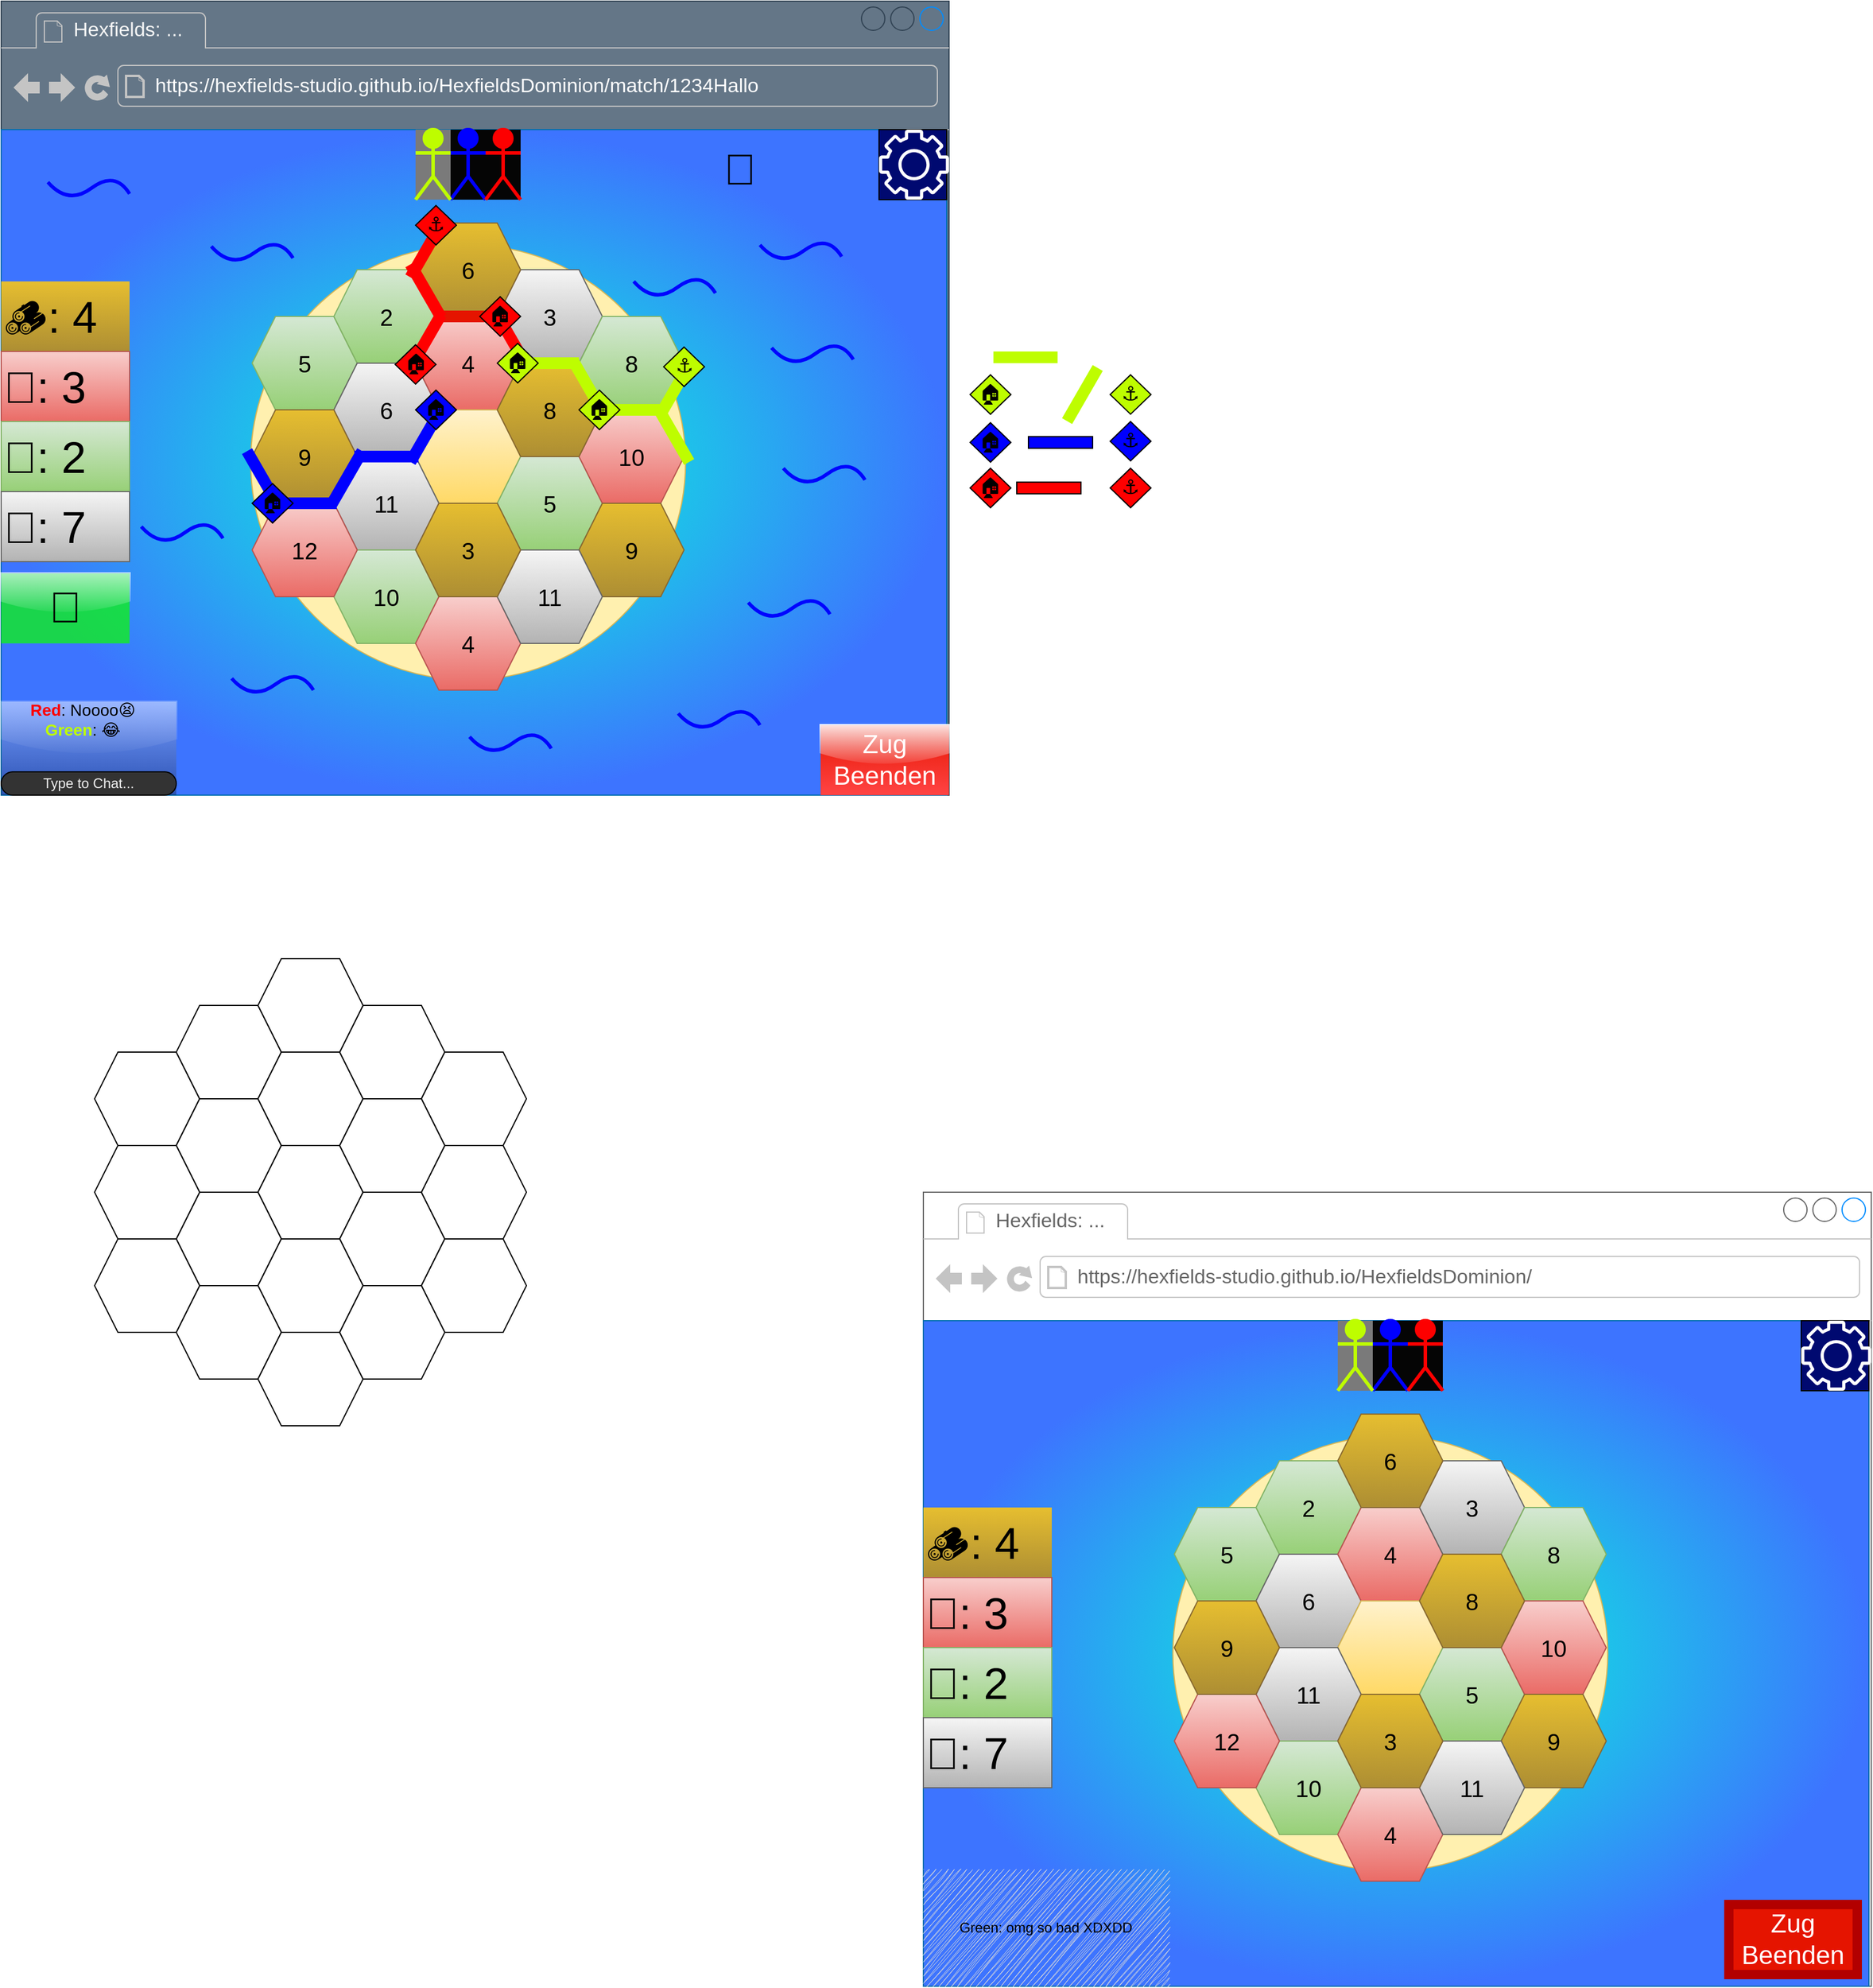 <mxfile version="28.2.7">
  <diagram name="Page-1" id="2cc2dc42-3aac-f2a9-1cec-7a8b7cbee084">
    <mxGraphModel dx="789" dy="445" grid="1" gridSize="10" guides="1" tooltips="1" connect="1" arrows="1" fold="1" page="1" pageScale="1" pageWidth="1100" pageHeight="850" background="none" math="0" shadow="0">
      <root>
        <mxCell id="0" />
        <mxCell id="1" parent="0" />
        <mxCell id="7026571954dc6520-1" value="" style="strokeWidth=1;shadow=0;dashed=0;align=center;html=1;shape=mxgraph.mockup.containers.browserWindow;rSize=0;strokeColor=#314354;mainText=,;recursiveResize=0;rounded=0;labelBackgroundColor=none;fontFamily=Verdana;fontSize=12;strokeColor2=none;fillColor=#647687;gradientDirection=east;fontColor=#ffffff;" parent="1" vertex="1">
          <mxGeometry x="50" y="30" width="812" height="680" as="geometry" />
        </mxCell>
        <mxCell id="c4qaGD6QcBIjzQkvTdub-43" value="" style="rounded=0;whiteSpace=wrap;html=1;fillColor=#05FFD9;fontColor=#ffffff;strokeColor=#006EAF;gradientColor=#3D74FF;gradientDirection=radial;" vertex="1" parent="7026571954dc6520-1">
          <mxGeometry y="110" width="810" height="570" as="geometry" />
        </mxCell>
        <mxCell id="c4qaGD6QcBIjzQkvTdub-48" value="" style="ellipse;whiteSpace=wrap;html=1;aspect=fixed;fillColor=#FFF0AF;gradientColor=none;strokeColor=#d6b656;gradientDirection=radial;" vertex="1" parent="7026571954dc6520-1">
          <mxGeometry x="213.75" y="208.75" width="372.5" height="372.5" as="geometry" />
        </mxCell>
        <mxCell id="7026571954dc6520-2" value="&lt;span style=&quot;color: rgb(245, 245, 245);&quot;&gt;Hexfields: ...&lt;/span&gt;" style="strokeWidth=1;shadow=0;dashed=0;align=center;html=1;shape=mxgraph.mockup.containers.anchor;fontSize=17;fontColor=#666666;align=left;fillColor=#FFFFFF;" parent="7026571954dc6520-1" vertex="1">
          <mxGeometry x="60" y="12" width="110" height="26" as="geometry" />
        </mxCell>
        <mxCell id="7026571954dc6520-3" value="&lt;span style=&quot;color: rgb(255, 255, 255);&quot;&gt;https://hexfields-studio.github.io/HexfieldsDominion/match/1234Hallo&lt;/span&gt;" style="strokeWidth=1;shadow=0;dashed=0;align=center;html=1;shape=mxgraph.mockup.containers.anchor;rSize=0;fontSize=17;fontColor=#666666;align=left;" parent="7026571954dc6520-1" vertex="1">
          <mxGeometry x="130" y="60" width="250" height="26" as="geometry" />
        </mxCell>
        <mxCell id="c4qaGD6QcBIjzQkvTdub-22" value="5" style="shape=hexagon;perimeter=hexagonPerimeter2;whiteSpace=wrap;html=1;fixedSize=1;size=20;fillColor=#d5e8d4;gradientColor=#97d077;strokeColor=#82b366;fontSize=20;" vertex="1" parent="7026571954dc6520-1">
          <mxGeometry x="215" y="270" width="90" height="80" as="geometry" />
        </mxCell>
        <mxCell id="c4qaGD6QcBIjzQkvTdub-23" value="2" style="shape=hexagon;perimeter=hexagonPerimeter2;whiteSpace=wrap;html=1;fixedSize=1;size=20;fillColor=#d5e8d4;strokeColor=#82b366;fontSize=20;gradientColor=#97d077;" vertex="1" parent="7026571954dc6520-1">
          <mxGeometry x="285" y="230" width="90" height="80" as="geometry" />
        </mxCell>
        <mxCell id="c4qaGD6QcBIjzQkvTdub-24" value="6" style="shape=hexagon;perimeter=hexagonPerimeter2;whiteSpace=wrap;html=1;fixedSize=1;size=20;fillColor=#f5f5f5;strokeColor=#666666;gradientColor=#b3b3b3;fontSize=20;" vertex="1" parent="7026571954dc6520-1">
          <mxGeometry x="285" y="310" width="90" height="80" as="geometry" />
        </mxCell>
        <mxCell id="c4qaGD6QcBIjzQkvTdub-25" value="4" style="shape=hexagon;perimeter=hexagonPerimeter2;whiteSpace=wrap;html=1;fixedSize=1;size=20;fillColor=#f8cecc;gradientColor=#ea6b66;strokeColor=#b85450;fontSize=20;" vertex="1" parent="7026571954dc6520-1">
          <mxGeometry x="355" y="270" width="90" height="80" as="geometry" />
        </mxCell>
        <mxCell id="c4qaGD6QcBIjzQkvTdub-26" value="" style="shape=hexagon;perimeter=hexagonPerimeter2;whiteSpace=wrap;html=1;fixedSize=1;size=20;fillColor=#fff2cc;strokeColor=#d6b656;gradientColor=#ffd966;fontSize=20;" vertex="1" parent="7026571954dc6520-1">
          <mxGeometry x="355" y="350" width="90" height="80" as="geometry" />
        </mxCell>
        <mxCell id="c4qaGD6QcBIjzQkvTdub-27" value="11" style="shape=hexagon;perimeter=hexagonPerimeter2;whiteSpace=wrap;html=1;fixedSize=1;size=20;fillColor=#f5f5f5;strokeColor=#666666;gradientColor=#b3b3b3;fontSize=20;" vertex="1" parent="7026571954dc6520-1">
          <mxGeometry x="285" y="390" width="90" height="80" as="geometry" />
        </mxCell>
        <mxCell id="c4qaGD6QcBIjzQkvTdub-29" value="3" style="shape=hexagon;perimeter=hexagonPerimeter2;whiteSpace=wrap;html=1;fixedSize=1;size=20;fillColor=#f5f5f5;strokeColor=#666666;gradientColor=#b3b3b3;fontSize=20;" vertex="1" parent="7026571954dc6520-1">
          <mxGeometry x="425" y="230" width="90" height="80" as="geometry" />
        </mxCell>
        <mxCell id="c4qaGD6QcBIjzQkvTdub-31" value="8" style="shape=hexagon;perimeter=hexagonPerimeter2;whiteSpace=wrap;html=1;fixedSize=1;size=20;fillColor=#d5e8d4;gradientColor=#97d077;strokeColor=#82b366;fontSize=20;" vertex="1" parent="7026571954dc6520-1">
          <mxGeometry x="495" y="270" width="90" height="80" as="geometry" />
        </mxCell>
        <mxCell id="c4qaGD6QcBIjzQkvTdub-32" value="5" style="shape=hexagon;perimeter=hexagonPerimeter2;whiteSpace=wrap;html=1;fixedSize=1;size=20;fillColor=#d5e8d4;gradientColor=#97d077;strokeColor=#82b366;fontSize=20;" vertex="1" parent="7026571954dc6520-1">
          <mxGeometry x="425" y="390" width="90" height="80" as="geometry" />
        </mxCell>
        <mxCell id="c4qaGD6QcBIjzQkvTdub-34" value="10" style="shape=hexagon;perimeter=hexagonPerimeter2;whiteSpace=wrap;html=1;fixedSize=1;size=20;fillColor=#f8cecc;gradientColor=#ea6b66;strokeColor=#b85450;fontSize=20;" vertex="1" parent="7026571954dc6520-1">
          <mxGeometry x="495" y="350" width="90" height="80" as="geometry" />
        </mxCell>
        <mxCell id="c4qaGD6QcBIjzQkvTdub-36" value="9" style="shape=hexagon;perimeter=hexagonPerimeter2;whiteSpace=wrap;html=1;fixedSize=1;size=20;fillColor=#E6BE30;strokeColor=#876831;gradientColor=#AD8E33;fontSize=20;" vertex="1" parent="7026571954dc6520-1">
          <mxGeometry x="495" y="430" width="90" height="80" as="geometry" />
        </mxCell>
        <mxCell id="c4qaGD6QcBIjzQkvTdub-37" value="10" style="shape=hexagon;perimeter=hexagonPerimeter2;whiteSpace=wrap;html=1;fixedSize=1;size=20;fillColor=#d5e8d4;gradientColor=#97d077;strokeColor=#82b366;fontSize=20;" vertex="1" parent="7026571954dc6520-1">
          <mxGeometry x="285" y="470" width="90" height="80" as="geometry" />
        </mxCell>
        <mxCell id="c4qaGD6QcBIjzQkvTdub-38" value="12" style="shape=hexagon;perimeter=hexagonPerimeter2;whiteSpace=wrap;html=1;fixedSize=1;size=20;fillColor=#f8cecc;gradientColor=#ea6b66;strokeColor=#b85450;fontSize=20;" vertex="1" parent="7026571954dc6520-1">
          <mxGeometry x="215" y="430" width="90" height="80" as="geometry" />
        </mxCell>
        <mxCell id="c4qaGD6QcBIjzQkvTdub-39" value="4" style="shape=hexagon;perimeter=hexagonPerimeter2;whiteSpace=wrap;html=1;fixedSize=1;size=20;fillColor=#f8cecc;gradientColor=#ea6b66;strokeColor=#b85450;fontSize=20;" vertex="1" parent="7026571954dc6520-1">
          <mxGeometry x="355" y="510" width="90" height="80" as="geometry" />
        </mxCell>
        <mxCell id="c4qaGD6QcBIjzQkvTdub-40" value="11" style="shape=hexagon;perimeter=hexagonPerimeter2;whiteSpace=wrap;html=1;fixedSize=1;size=20;fillColor=#f5f5f5;strokeColor=#666666;gradientColor=#b3b3b3;fontSize=20;" vertex="1" parent="7026571954dc6520-1">
          <mxGeometry x="425" y="470" width="90" height="80" as="geometry" />
        </mxCell>
        <mxCell id="c4qaGD6QcBIjzQkvTdub-44" value="6" style="shape=hexagon;perimeter=hexagonPerimeter2;whiteSpace=wrap;html=1;fixedSize=1;size=20;fillColor=#E6BE30;strokeColor=#876831;gradientColor=#AD8E33;fontSize=20;" vertex="1" parent="7026571954dc6520-1">
          <mxGeometry x="355" y="190" width="90" height="80" as="geometry" />
        </mxCell>
        <mxCell id="c4qaGD6QcBIjzQkvTdub-46" value="8" style="shape=hexagon;perimeter=hexagonPerimeter2;whiteSpace=wrap;html=1;fixedSize=1;size=20;fillColor=#E6BE30;strokeColor=#876831;gradientColor=#AD8E33;fontSize=20;" vertex="1" parent="7026571954dc6520-1">
          <mxGeometry x="425" y="310" width="90" height="80" as="geometry" />
        </mxCell>
        <mxCell id="c4qaGD6QcBIjzQkvTdub-45" value="3" style="shape=hexagon;perimeter=hexagonPerimeter2;whiteSpace=wrap;html=1;fixedSize=1;size=20;fillColor=#E6BE30;strokeColor=#876831;gradientColor=#AD8E33;fontSize=20;" vertex="1" parent="7026571954dc6520-1">
          <mxGeometry x="355" y="430" width="90" height="80" as="geometry" />
        </mxCell>
        <mxCell id="c4qaGD6QcBIjzQkvTdub-47" value="9" style="shape=hexagon;perimeter=hexagonPerimeter2;whiteSpace=wrap;html=1;fixedSize=1;size=20;fillColor=#E6BE30;strokeColor=#876831;gradientColor=#AD8E33;fontSize=20;" vertex="1" parent="7026571954dc6520-1">
          <mxGeometry x="215" y="350" width="90" height="80" as="geometry" />
        </mxCell>
        <mxCell id="c4qaGD6QcBIjzQkvTdub-51" value="" style="rounded=0;whiteSpace=wrap;html=1;fillColor=#000970;" vertex="1" parent="7026571954dc6520-1">
          <mxGeometry x="752" y="110" width="58" height="60" as="geometry" />
        </mxCell>
        <mxCell id="c4qaGD6QcBIjzQkvTdub-49" value="" style="outlineConnect=0;dashed=0;verticalLabelPosition=bottom;verticalAlign=top;align=center;html=1;fontSize=12;fontStyle=0;aspect=fixed;pointerEvents=1;shape=mxgraph.aws4.gear;fillColor=#FFFFFF;gradientColor=none;strokeColor=#666666;shadow=0;" vertex="1" parent="7026571954dc6520-1">
          <mxGeometry x="752" y="110" width="60" height="60" as="geometry" />
        </mxCell>
        <mxCell id="c4qaGD6QcBIjzQkvTdub-55" value="" style="rounded=0;whiteSpace=wrap;html=1;shadow=0;glass=1;opacity=30;strokeColor=none;fillColor=default;gradientColor=default;" vertex="1" parent="7026571954dc6520-1">
          <mxGeometry y="600" width="150" height="80" as="geometry" />
        </mxCell>
        <mxCell id="c4qaGD6QcBIjzQkvTdub-57" value="&lt;div style=&quot;line-height: 100%;&quot;&gt;&lt;div align=&quot;left&quot;&gt;&lt;font style=&quot;line-height: 100%;&quot;&gt;🪵: 4&lt;/font&gt;&lt;/div&gt;&lt;/div&gt;" style="rounded=0;whiteSpace=wrap;html=1;align=left;fillColor=#E6BE30;gradientColor=#AD8E33;strokeColor=none;fontSize=38;" vertex="1" parent="7026571954dc6520-1">
          <mxGeometry y="240" width="110" height="60" as="geometry" />
        </mxCell>
        <mxCell id="c4qaGD6QcBIjzQkvTdub-58" value="&lt;div style=&quot;line-height: 100%;&quot;&gt;&lt;div align=&quot;left&quot;&gt;&lt;font style=&quot;line-height: 100%;&quot;&gt;🧱: 3&lt;/font&gt;&lt;/div&gt;&lt;/div&gt;" style="rounded=0;whiteSpace=wrap;html=1;align=left;fillColor=#f8cecc;gradientColor=#ea6b66;strokeColor=#b85450;fontSize=38;" vertex="1" parent="7026571954dc6520-1">
          <mxGeometry y="300" width="110" height="60" as="geometry" />
        </mxCell>
        <mxCell id="c4qaGD6QcBIjzQkvTdub-59" value="&lt;div style=&quot;line-height: 100%;&quot;&gt;&lt;div align=&quot;left&quot;&gt;&lt;font style=&quot;line-height: 100%;&quot;&gt;🍞: 2&lt;/font&gt;&lt;/div&gt;&lt;/div&gt;" style="rounded=0;whiteSpace=wrap;html=1;align=left;fillColor=#d5e8d4;gradientColor=#97d077;strokeColor=#82b366;fontSize=38;" vertex="1" parent="7026571954dc6520-1">
          <mxGeometry y="360" width="110" height="60" as="geometry" />
        </mxCell>
        <mxCell id="c4qaGD6QcBIjzQkvTdub-90" value="&lt;div style=&quot;line-height: 100%;&quot;&gt;&lt;div align=&quot;left&quot;&gt;&lt;font style=&quot;line-height: 100%;&quot;&gt;🐑: 7&lt;/font&gt;&lt;/div&gt;&lt;/div&gt;" style="rounded=0;whiteSpace=wrap;html=1;align=left;fillColor=#f5f5f5;gradientColor=#b3b3b3;strokeColor=#666666;fontSize=38;" vertex="1" parent="7026571954dc6520-1">
          <mxGeometry y="420" width="110" height="60" as="geometry" />
        </mxCell>
        <mxCell id="c4qaGD6QcBIjzQkvTdub-100" value="" style="rounded=0;whiteSpace=wrap;html=1;fillColor=#7A7A7A;gradientColor=none;strokeColor=none;gradientDirection=radial;" vertex="1" parent="7026571954dc6520-1">
          <mxGeometry x="355" y="110" width="30" height="60" as="geometry" />
        </mxCell>
        <mxCell id="c4qaGD6QcBIjzQkvTdub-102" value="" style="rounded=0;whiteSpace=wrap;html=1;fillColor=#050505;gradientColor=none;strokeColor=none;" vertex="1" parent="7026571954dc6520-1">
          <mxGeometry x="385" y="110" width="30" height="60" as="geometry" />
        </mxCell>
        <mxCell id="c4qaGD6QcBIjzQkvTdub-103" value="" style="shape=umlActor;verticalLabelPosition=bottom;verticalAlign=top;html=1;outlineConnect=0;strokeColor=light-dark(#0000FF,#313131);fillColor=#0000FF;strokeWidth=3;" vertex="1" parent="7026571954dc6520-1">
          <mxGeometry x="385" y="110" width="30" height="60" as="geometry" />
        </mxCell>
        <mxCell id="c4qaGD6QcBIjzQkvTdub-104" value="" style="rounded=0;whiteSpace=wrap;html=1;fillColor=#050505;gradientColor=none;strokeColor=none;strokeWidth=1;" vertex="1" parent="7026571954dc6520-1">
          <mxGeometry x="415" y="110" width="30" height="60" as="geometry" />
        </mxCell>
        <mxCell id="c4qaGD6QcBIjzQkvTdub-105" value="" style="shape=umlActor;verticalLabelPosition=bottom;verticalAlign=top;html=1;outlineConnect=0;fillColor=light-dark(#FD0000,#198CC4);strokeColor=#FD0000;fontColor=#ffffff;strokeWidth=3;" vertex="1" parent="7026571954dc6520-1">
          <mxGeometry x="415" y="110" width="30" height="60" as="geometry" />
        </mxCell>
        <mxCell id="c4qaGD6QcBIjzQkvTdub-101" value="" style="shape=umlActor;verticalLabelPosition=bottom;verticalAlign=top;html=1;outlineConnect=0;fillColor=light-dark(#befd00, #198cc4);strokeColor=#BEFD00;fontColor=#ffffff;strokeWidth=3;" vertex="1" parent="7026571954dc6520-1">
          <mxGeometry x="355" y="110" width="30" height="60" as="geometry" />
        </mxCell>
        <mxCell id="c4qaGD6QcBIjzQkvTdub-107" value="&lt;font style=&quot;font-size: 22px;&quot;&gt;Zug Beenden&lt;/font&gt;" style="rounded=0;whiteSpace=wrap;html=1;fillColor=#e51400;fontColor=#ffffff;strokeColor=none;strokeWidth=2;glass=1;shadow=0;arcSize=0;gradientColor=#FF4444;" vertex="1" parent="7026571954dc6520-1">
          <mxGeometry x="702" y="620" width="110" height="60" as="geometry" />
        </mxCell>
        <mxCell id="c4qaGD6QcBIjzQkvTdub-162" value="" style="rounded=0;whiteSpace=wrap;html=1;fillColor=#BEFD00;strokeColor=none;" vertex="1" parent="7026571954dc6520-1">
          <mxGeometry x="512.5" y="345.01" width="55" height="10" as="geometry" />
        </mxCell>
        <mxCell id="c4qaGD6QcBIjzQkvTdub-166" value="" style="rounded=0;whiteSpace=wrap;html=1;fillColor=#BEFD00;strokeColor=none;rotation=-60;" vertex="1" parent="7026571954dc6520-1">
          <mxGeometry x="550.63" y="327.96" width="52.5" height="10" as="geometry" />
        </mxCell>
        <mxCell id="c4qaGD6QcBIjzQkvTdub-161" value="&lt;font style=&quot;font-size: 17px;&quot;&gt;⚓&lt;/font&gt;" style="rhombus;whiteSpace=wrap;html=1;fillColor=#BEFD00;" vertex="1" parent="7026571954dc6520-1">
          <mxGeometry x="567.5" y="296.25" width="35" height="33.75" as="geometry" />
        </mxCell>
        <mxCell id="c4qaGD6QcBIjzQkvTdub-168" value="" style="rounded=0;whiteSpace=wrap;html=1;fillColor=#BEFD00;strokeColor=none;rotation=-120;" vertex="1" parent="7026571954dc6520-1">
          <mxGeometry x="477.495" y="326.883" width="52.5" height="10" as="geometry" />
        </mxCell>
        <mxCell id="c4qaGD6QcBIjzQkvTdub-159" value="&lt;font style=&quot;font-size: 17px;&quot;&gt;🏠&lt;/font&gt;" style="rhombus;whiteSpace=wrap;html=1;strokeColor=default;fillColor=#BEFD00;" vertex="1" parent="7026571954dc6520-1">
          <mxGeometry x="495" y="333.14" width="35" height="33.75" as="geometry" />
        </mxCell>
        <mxCell id="c4qaGD6QcBIjzQkvTdub-169" value="" style="rounded=0;whiteSpace=wrap;html=1;fillColor=#BEFD00;strokeColor=none;" vertex="1" parent="7026571954dc6520-1">
          <mxGeometry x="440" y="305.01" width="55" height="10" as="geometry" />
        </mxCell>
        <mxCell id="c4qaGD6QcBIjzQkvTdub-171" value="" style="rounded=0;whiteSpace=wrap;html=1;fillColor=#BEFD00;strokeColor=none;rotation=-120;" vertex="1" parent="7026571954dc6520-1">
          <mxGeometry x="549.995" y="366.893" width="52.5" height="10" as="geometry" />
        </mxCell>
        <mxCell id="c4qaGD6QcBIjzQkvTdub-175" value="" style="rounded=0;whiteSpace=wrap;html=1;fillColor=#FF0000;strokeColor=none;rotation=-120;" vertex="1" parent="7026571954dc6520-1">
          <mxGeometry x="409.995" y="283.133" width="52.5" height="10" as="geometry" />
        </mxCell>
        <mxCell id="c4qaGD6QcBIjzQkvTdub-160" value="&lt;font style=&quot;font-size: 17px;&quot;&gt;🏠&lt;/font&gt;" style="rhombus;whiteSpace=wrap;html=1;strokeColor=default;fillColor=#BEFD00;" vertex="1" parent="7026571954dc6520-1">
          <mxGeometry x="425" y="293.13" width="35" height="33.75" as="geometry" />
        </mxCell>
        <mxCell id="c4qaGD6QcBIjzQkvTdub-176" value="" style="rounded=0;whiteSpace=wrap;html=1;fillColor=#e51400;strokeColor=none;fontColor=#ffffff;" vertex="1" parent="7026571954dc6520-1">
          <mxGeometry x="375" y="265" width="60" height="10" as="geometry" />
        </mxCell>
        <mxCell id="c4qaGD6QcBIjzQkvTdub-174" value="&lt;font style=&quot;font-size: 17px;&quot;&gt;🏠&lt;/font&gt;" style="rhombus;whiteSpace=wrap;html=1;fillColor=#FF0000;" vertex="1" parent="7026571954dc6520-1">
          <mxGeometry x="410" y="253.12" width="35" height="33.75" as="geometry" />
        </mxCell>
        <mxCell id="c4qaGD6QcBIjzQkvTdub-177" value="" style="rounded=0;whiteSpace=wrap;html=1;fillColor=#FF0000;strokeColor=none;rotation=-120;" vertex="1" parent="7026571954dc6520-1">
          <mxGeometry x="337.495" y="243.123" width="52.5" height="10" as="geometry" />
        </mxCell>
        <mxCell id="c4qaGD6QcBIjzQkvTdub-179" value="" style="rounded=0;whiteSpace=wrap;html=1;fillColor=#FF0000;strokeColor=none;rotation=-60;" vertex="1" parent="7026571954dc6520-1">
          <mxGeometry x="337.495" y="208.753" width="52.5" height="10" as="geometry" />
        </mxCell>
        <mxCell id="c4qaGD6QcBIjzQkvTdub-180" value="&lt;font style=&quot;font-size: 17px;&quot;&gt;⚓&lt;/font&gt;" style="rhombus;whiteSpace=wrap;html=1;fillColor=#FF0000;" vertex="1" parent="7026571954dc6520-1">
          <mxGeometry x="355" y="175" width="35" height="33.75" as="geometry" />
        </mxCell>
        <mxCell id="c4qaGD6QcBIjzQkvTdub-181" value="" style="rounded=0;whiteSpace=wrap;html=1;fillColor=#0000FF;strokeColor=none;" vertex="1" parent="7026571954dc6520-1">
          <mxGeometry x="302.5" y="385" width="55" height="10" as="geometry" />
        </mxCell>
        <mxCell id="c4qaGD6QcBIjzQkvTdub-182" value="" style="rounded=0;whiteSpace=wrap;html=1;fillColor=#0000FF;strokeColor=none;rotation=-60;" vertex="1" parent="7026571954dc6520-1">
          <mxGeometry x="337.495" y="366.883" width="52.5" height="10" as="geometry" />
        </mxCell>
        <mxCell id="c4qaGD6QcBIjzQkvTdub-173" value="&lt;font style=&quot;font-size: 17px;&quot;&gt;🏠&lt;/font&gt;" style="rhombus;whiteSpace=wrap;html=1;gradientColor=none;fillColor=#0000FF;" vertex="1" parent="7026571954dc6520-1">
          <mxGeometry x="355" y="333.13" width="35" height="33.75" as="geometry" />
        </mxCell>
        <mxCell id="c4qaGD6QcBIjzQkvTdub-185" value="" style="rounded=0;whiteSpace=wrap;html=1;fillColor=#0000FF;strokeColor=none;rotation=-60;" vertex="1" parent="7026571954dc6520-1">
          <mxGeometry x="269.995" y="403.123" width="52.5" height="10" as="geometry" />
        </mxCell>
        <mxCell id="c4qaGD6QcBIjzQkvTdub-186" value="" style="rounded=0;whiteSpace=wrap;html=1;fillColor=#0000FF;strokeColor=none;" vertex="1" parent="7026571954dc6520-1">
          <mxGeometry x="232.5" y="425" width="55" height="10" as="geometry" />
        </mxCell>
        <mxCell id="c4qaGD6QcBIjzQkvTdub-187" value="" style="rounded=0;whiteSpace=wrap;html=1;fillColor=#FF0000;strokeColor=none;rotation=-60;" vertex="1" parent="7026571954dc6520-1">
          <mxGeometry x="337.495" y="286.253" width="52.5" height="10" as="geometry" />
        </mxCell>
        <mxCell id="c4qaGD6QcBIjzQkvTdub-188" value="" style="rounded=0;whiteSpace=wrap;html=1;fillColor=#0000FF;strokeColor=none;rotation=-120;" vertex="1" parent="7026571954dc6520-1">
          <mxGeometry x="197.49" y="403.12" width="52.5" height="10" as="geometry" />
        </mxCell>
        <mxCell id="c4qaGD6QcBIjzQkvTdub-172" value="&lt;font style=&quot;font-size: 17px;&quot;&gt;🏠&lt;/font&gt;" style="rhombus;whiteSpace=wrap;html=1;gradientColor=none;fillColor=#0000FF;" vertex="1" parent="7026571954dc6520-1">
          <mxGeometry x="215" y="413.12" width="35" height="33.75" as="geometry" />
        </mxCell>
        <mxCell id="c4qaGD6QcBIjzQkvTdub-191" value="&lt;span style=&quot;color: rgb(240, 240, 240);&quot;&gt;Type to Chat...&lt;/span&gt;" style="rounded=1;whiteSpace=wrap;html=1;fillColor=#333333;arcSize=50;glass=0;" vertex="1" parent="7026571954dc6520-1">
          <mxGeometry y="660" width="150" height="20" as="geometry" />
        </mxCell>
        <mxCell id="c4qaGD6QcBIjzQkvTdub-192" value="&lt;div align=&quot;left&quot;&gt;&lt;font style=&quot;font-size: 14px;&quot;&gt;&lt;span data-darkreader-inline-color=&quot;&quot; style=&quot;color: rgb(255, 0, 0); --darkreader-inline-color: var(--darkreader-text-ff9090, #ff7e7e);&quot;&gt;&lt;b&gt;Red&lt;/b&gt;&lt;/span&gt;: Noooo😫&lt;br&gt;&lt;/font&gt;&lt;/div&gt;&lt;font style=&quot;font-size: 14px;&quot;&gt;&lt;span data-darkreader-inline-color=&quot;&quot; style=&quot;color: rgb(190, 253, 0); --darkreader-inline-color: var(--darkreader-text-144a00, #d1cdc7);&quot;&gt;&lt;b&gt;Green&lt;/b&gt;&lt;/span&gt;: 😂&lt;/font&gt;" style="text;html=1;whiteSpace=wrap;strokeColor=none;fillColor=none;align=center;verticalAlign=middle;rounded=0;" vertex="1" parent="7026571954dc6520-1">
          <mxGeometry y="600" width="140" height="30" as="geometry" />
        </mxCell>
        <mxCell id="c4qaGD6QcBIjzQkvTdub-178" value="&lt;font style=&quot;font-size: 17px;&quot;&gt;🏠&lt;/font&gt;" style="rhombus;whiteSpace=wrap;html=1;fillColor=#FF0000;" vertex="1" parent="7026571954dc6520-1">
          <mxGeometry x="337.5" y="294.21" width="35" height="33.75" as="geometry" />
        </mxCell>
        <mxCell id="c4qaGD6QcBIjzQkvTdub-193" value="&lt;font style=&quot;font-size: 37px;&quot;&gt;🏦&lt;/font&gt;" style="rounded=0;whiteSpace=wrap;html=1;fillColor=#0CFF00;strokeColor=none;gradientColor=none;glass=1;opacity=70;" vertex="1" parent="7026571954dc6520-1">
          <mxGeometry y="490" width="110" height="60" as="geometry" />
        </mxCell>
        <mxCell id="c4qaGD6QcBIjzQkvTdub-199" value="" style="curved=1;endArrow=none;html=1;rounded=0;endFill=0;strokeColor=#0004FF;strokeWidth=3;startSize=6;shadow=0;flowAnimation=0;" edge="1" parent="7026571954dc6520-1">
          <mxGeometry width="50" height="50" relative="1" as="geometry">
            <mxPoint x="650" y="208.75" as="sourcePoint" />
            <mxPoint x="720" y="218.75" as="targetPoint" />
            <Array as="points">
              <mxPoint x="667.5" y="228.75" />
              <mxPoint x="707.5" y="198.75" />
            </Array>
          </mxGeometry>
        </mxCell>
        <mxCell id="c4qaGD6QcBIjzQkvTdub-197" value="" style="curved=1;endArrow=none;html=1;rounded=0;endFill=0;strokeColor=#0004FF;strokeWidth=3;startSize=6;shadow=0;flowAnimation=0;" edge="1" parent="7026571954dc6520-1">
          <mxGeometry width="50" height="50" relative="1" as="geometry">
            <mxPoint x="541.88" y="240" as="sourcePoint" />
            <mxPoint x="611.88" y="250" as="targetPoint" />
            <Array as="points">
              <mxPoint x="559.38" y="260" />
              <mxPoint x="599.38" y="230" />
            </Array>
          </mxGeometry>
        </mxCell>
        <mxCell id="c4qaGD6QcBIjzQkvTdub-198" value="" style="curved=1;endArrow=none;html=1;rounded=0;endFill=0;strokeColor=#0004FF;strokeWidth=3;startSize=6;shadow=0;flowAnimation=0;" edge="1" parent="7026571954dc6520-1">
          <mxGeometry width="50" height="50" relative="1" as="geometry">
            <mxPoint x="660" y="296.87" as="sourcePoint" />
            <mxPoint x="730" y="306.87" as="targetPoint" />
            <Array as="points">
              <mxPoint x="677.5" y="316.87" />
              <mxPoint x="717.5" y="286.87" />
            </Array>
          </mxGeometry>
        </mxCell>
        <mxCell id="c4qaGD6QcBIjzQkvTdub-200" value="" style="curved=1;endArrow=none;html=1;rounded=0;endFill=0;strokeColor=#0004FF;strokeWidth=3;startSize=6;shadow=0;flowAnimation=0;" edge="1" parent="7026571954dc6520-1">
          <mxGeometry width="50" height="50" relative="1" as="geometry">
            <mxPoint x="670" y="400" as="sourcePoint" />
            <mxPoint x="740" y="410" as="targetPoint" />
            <Array as="points">
              <mxPoint x="687.5" y="420" />
              <mxPoint x="727.5" y="390" />
            </Array>
          </mxGeometry>
        </mxCell>
        <mxCell id="c4qaGD6QcBIjzQkvTdub-202" value="" style="curved=1;endArrow=none;html=1;rounded=0;endFill=0;strokeColor=#0004FF;strokeWidth=3;startSize=6;shadow=0;flowAnimation=0;" edge="1" parent="7026571954dc6520-1">
          <mxGeometry width="50" height="50" relative="1" as="geometry">
            <mxPoint x="640" y="515" as="sourcePoint" />
            <mxPoint x="710" y="525" as="targetPoint" />
            <Array as="points">
              <mxPoint x="657.5" y="535" />
              <mxPoint x="697.5" y="505" />
            </Array>
          </mxGeometry>
        </mxCell>
        <mxCell id="c4qaGD6QcBIjzQkvTdub-203" value="" style="curved=1;endArrow=none;html=1;rounded=0;endFill=0;strokeColor=#0004FF;strokeWidth=3;startSize=6;shadow=0;flowAnimation=0;" edge="1" parent="7026571954dc6520-1">
          <mxGeometry width="50" height="50" relative="1" as="geometry">
            <mxPoint x="580" y="610" as="sourcePoint" />
            <mxPoint x="650" y="620" as="targetPoint" />
            <Array as="points">
              <mxPoint x="597.5" y="630" />
              <mxPoint x="637.5" y="600" />
            </Array>
          </mxGeometry>
        </mxCell>
        <mxCell id="c4qaGD6QcBIjzQkvTdub-206" value="" style="curved=1;endArrow=none;html=1;rounded=0;endFill=0;strokeColor=#0004FF;strokeWidth=3;startSize=6;shadow=0;flowAnimation=0;" edge="1" parent="7026571954dc6520-1">
          <mxGeometry width="50" height="50" relative="1" as="geometry">
            <mxPoint x="120" y="450" as="sourcePoint" />
            <mxPoint x="190" y="460" as="targetPoint" />
            <Array as="points">
              <mxPoint x="137.5" y="470" />
              <mxPoint x="177.5" y="440" />
            </Array>
          </mxGeometry>
        </mxCell>
        <mxCell id="c4qaGD6QcBIjzQkvTdub-204" value="" style="curved=1;endArrow=none;html=1;rounded=0;endFill=0;strokeColor=#0004FF;strokeWidth=3;startSize=6;shadow=0;flowAnimation=0;" edge="1" parent="7026571954dc6520-1">
          <mxGeometry width="50" height="50" relative="1" as="geometry">
            <mxPoint x="401.25" y="630" as="sourcePoint" />
            <mxPoint x="471.25" y="640" as="targetPoint" />
            <Array as="points">
              <mxPoint x="418.75" y="650" />
              <mxPoint x="458.75" y="620" />
            </Array>
          </mxGeometry>
        </mxCell>
        <mxCell id="c4qaGD6QcBIjzQkvTdub-205" value="" style="curved=1;endArrow=none;html=1;rounded=0;endFill=0;strokeColor=#0004FF;strokeWidth=3;startSize=6;shadow=0;flowAnimation=0;" edge="1" parent="7026571954dc6520-1">
          <mxGeometry width="50" height="50" relative="1" as="geometry">
            <mxPoint x="197.49" y="580" as="sourcePoint" />
            <mxPoint x="267.49" y="590" as="targetPoint" />
            <Array as="points">
              <mxPoint x="214.99" y="600" />
              <mxPoint x="254.99" y="570" />
            </Array>
          </mxGeometry>
        </mxCell>
        <mxCell id="c4qaGD6QcBIjzQkvTdub-207" value="" style="curved=1;endArrow=none;html=1;rounded=0;endFill=0;strokeColor=#0004FF;strokeWidth=3;startSize=6;shadow=0;flowAnimation=0;" edge="1" parent="7026571954dc6520-1">
          <mxGeometry width="50" height="50" relative="1" as="geometry">
            <mxPoint x="180" y="210" as="sourcePoint" />
            <mxPoint x="250" y="220" as="targetPoint" />
            <Array as="points">
              <mxPoint x="197.5" y="230" />
              <mxPoint x="237.5" y="200" />
            </Array>
          </mxGeometry>
        </mxCell>
        <mxCell id="c4qaGD6QcBIjzQkvTdub-208" value="" style="curved=1;endArrow=none;html=1;rounded=0;endFill=0;strokeColor=#0004FF;strokeWidth=3;startSize=6;shadow=0;flowAnimation=0;" edge="1" parent="7026571954dc6520-1">
          <mxGeometry width="50" height="50" relative="1" as="geometry">
            <mxPoint x="40" y="155" as="sourcePoint" />
            <mxPoint x="110" y="165" as="targetPoint" />
            <Array as="points">
              <mxPoint x="57.5" y="175" />
              <mxPoint x="97.5" y="145" />
            </Array>
          </mxGeometry>
        </mxCell>
        <mxCell id="c4qaGD6QcBIjzQkvTdub-209" value="&lt;font style=&quot;font-size: 37px;&quot;&gt;🐙&lt;/font&gt;" style="text;html=1;whiteSpace=wrap;strokeColor=none;fillColor=none;align=center;verticalAlign=middle;rounded=0;" vertex="1" parent="7026571954dc6520-1">
          <mxGeometry x="603.13" y="130" width="60" height="30" as="geometry" />
        </mxCell>
        <mxCell id="c4qaGD6QcBIjzQkvTdub-2" value="" style="shape=hexagon;perimeter=hexagonPerimeter2;whiteSpace=wrap;html=1;fixedSize=1;size=20;" vertex="1" parent="1">
          <mxGeometry x="130" y="930" width="90" height="80" as="geometry" />
        </mxCell>
        <mxCell id="c4qaGD6QcBIjzQkvTdub-4" value="" style="shape=hexagon;perimeter=hexagonPerimeter2;whiteSpace=wrap;html=1;fixedSize=1;size=20;" vertex="1" parent="1">
          <mxGeometry x="200" y="890" width="90" height="80" as="geometry" />
        </mxCell>
        <mxCell id="c4qaGD6QcBIjzQkvTdub-5" value="" style="shape=hexagon;perimeter=hexagonPerimeter2;whiteSpace=wrap;html=1;fixedSize=1;size=20;" vertex="1" parent="1">
          <mxGeometry x="200" y="970" width="90" height="80" as="geometry" />
        </mxCell>
        <mxCell id="c4qaGD6QcBIjzQkvTdub-6" value="" style="shape=hexagon;perimeter=hexagonPerimeter2;whiteSpace=wrap;html=1;fixedSize=1;size=20;" vertex="1" parent="1">
          <mxGeometry x="270" y="930" width="90" height="80" as="geometry" />
        </mxCell>
        <mxCell id="c4qaGD6QcBIjzQkvTdub-7" value="" style="shape=hexagon;perimeter=hexagonPerimeter2;whiteSpace=wrap;html=1;fixedSize=1;size=20;" vertex="1" parent="1">
          <mxGeometry x="270" y="1010" width="90" height="80" as="geometry" />
        </mxCell>
        <mxCell id="c4qaGD6QcBIjzQkvTdub-8" value="" style="shape=hexagon;perimeter=hexagonPerimeter2;whiteSpace=wrap;html=1;fixedSize=1;size=20;" vertex="1" parent="1">
          <mxGeometry x="200" y="1050" width="90" height="80" as="geometry" />
        </mxCell>
        <mxCell id="c4qaGD6QcBIjzQkvTdub-9" value="" style="shape=hexagon;perimeter=hexagonPerimeter2;whiteSpace=wrap;html=1;fixedSize=1;size=20;" vertex="1" parent="1">
          <mxGeometry x="130" y="1010" width="90" height="80" as="geometry" />
        </mxCell>
        <mxCell id="c4qaGD6QcBIjzQkvTdub-10" value="" style="shape=hexagon;perimeter=hexagonPerimeter2;whiteSpace=wrap;html=1;fixedSize=1;size=20;" vertex="1" parent="1">
          <mxGeometry x="340" y="890" width="90" height="80" as="geometry" />
        </mxCell>
        <mxCell id="c4qaGD6QcBIjzQkvTdub-11" value="" style="shape=hexagon;perimeter=hexagonPerimeter2;whiteSpace=wrap;html=1;fixedSize=1;size=20;" vertex="1" parent="1">
          <mxGeometry x="270" y="850" width="90" height="80" as="geometry" />
        </mxCell>
        <mxCell id="c4qaGD6QcBIjzQkvTdub-12" value="" style="shape=hexagon;perimeter=hexagonPerimeter2;whiteSpace=wrap;html=1;fixedSize=1;size=20;" vertex="1" parent="1">
          <mxGeometry x="410" y="930" width="90" height="80" as="geometry" />
        </mxCell>
        <mxCell id="c4qaGD6QcBIjzQkvTdub-13" value="" style="shape=hexagon;perimeter=hexagonPerimeter2;whiteSpace=wrap;html=1;fixedSize=1;size=20;" vertex="1" parent="1">
          <mxGeometry x="340" y="1050" width="90" height="80" as="geometry" />
        </mxCell>
        <mxCell id="c4qaGD6QcBIjzQkvTdub-14" value="" style="shape=hexagon;perimeter=hexagonPerimeter2;whiteSpace=wrap;html=1;fixedSize=1;size=20;" vertex="1" parent="1">
          <mxGeometry x="270" y="1090" width="90" height="80" as="geometry" />
        </mxCell>
        <mxCell id="c4qaGD6QcBIjzQkvTdub-15" value="" style="shape=hexagon;perimeter=hexagonPerimeter2;whiteSpace=wrap;html=1;fixedSize=1;size=20;" vertex="1" parent="1">
          <mxGeometry x="410" y="1010" width="90" height="80" as="geometry" />
        </mxCell>
        <mxCell id="c4qaGD6QcBIjzQkvTdub-16" value="" style="shape=hexagon;perimeter=hexagonPerimeter2;whiteSpace=wrap;html=1;fixedSize=1;size=20;" vertex="1" parent="1">
          <mxGeometry x="340" y="970" width="90" height="80" as="geometry" />
        </mxCell>
        <mxCell id="c4qaGD6QcBIjzQkvTdub-17" value="" style="shape=hexagon;perimeter=hexagonPerimeter2;whiteSpace=wrap;html=1;fixedSize=1;size=20;" vertex="1" parent="1">
          <mxGeometry x="410" y="1090" width="90" height="80" as="geometry" />
        </mxCell>
        <mxCell id="c4qaGD6QcBIjzQkvTdub-18" value="" style="shape=hexagon;perimeter=hexagonPerimeter2;whiteSpace=wrap;html=1;fixedSize=1;size=20;" vertex="1" parent="1">
          <mxGeometry x="200" y="1130" width="90" height="80" as="geometry" />
        </mxCell>
        <mxCell id="c4qaGD6QcBIjzQkvTdub-19" value="" style="shape=hexagon;perimeter=hexagonPerimeter2;whiteSpace=wrap;html=1;fixedSize=1;size=20;" vertex="1" parent="1">
          <mxGeometry x="130" y="1090" width="90" height="80" as="geometry" />
        </mxCell>
        <mxCell id="c4qaGD6QcBIjzQkvTdub-20" value="" style="shape=hexagon;perimeter=hexagonPerimeter2;whiteSpace=wrap;html=1;fixedSize=1;size=20;" vertex="1" parent="1">
          <mxGeometry x="270" y="1170" width="90" height="80" as="geometry" />
        </mxCell>
        <mxCell id="c4qaGD6QcBIjzQkvTdub-21" value="" style="shape=hexagon;perimeter=hexagonPerimeter2;whiteSpace=wrap;html=1;fixedSize=1;size=20;" vertex="1" parent="1">
          <mxGeometry x="340" y="1130" width="90" height="80" as="geometry" />
        </mxCell>
        <mxCell id="c4qaGD6QcBIjzQkvTdub-109" value="" style="strokeWidth=1;shadow=0;dashed=0;align=center;html=1;shape=mxgraph.mockup.containers.browserWindow;rSize=0;strokeColor=none;mainText=,;recursiveResize=0;rounded=0;labelBackgroundColor=none;fontFamily=Verdana;fontSize=12;strokeColor2=none;gradientColor=default;fillColor=default;gradientDirection=east;" vertex="1" parent="1">
          <mxGeometry x="840" y="1050" width="812" height="680" as="geometry" />
        </mxCell>
        <mxCell id="c4qaGD6QcBIjzQkvTdub-110" value="" style="rounded=0;whiteSpace=wrap;html=1;fillColor=#05FFD9;fontColor=#ffffff;strokeColor=#006EAF;gradientColor=#3D74FF;gradientDirection=radial;" vertex="1" parent="c4qaGD6QcBIjzQkvTdub-109">
          <mxGeometry y="110" width="810" height="570" as="geometry" />
        </mxCell>
        <mxCell id="c4qaGD6QcBIjzQkvTdub-111" value="" style="ellipse;whiteSpace=wrap;html=1;aspect=fixed;fillColor=#FFF0AF;gradientColor=none;strokeColor=#d6b656;gradientDirection=radial;" vertex="1" parent="c4qaGD6QcBIjzQkvTdub-109">
          <mxGeometry x="213.75" y="208.75" width="372.5" height="372.5" as="geometry" />
        </mxCell>
        <mxCell id="c4qaGD6QcBIjzQkvTdub-112" value="Hexfields: ..." style="strokeWidth=1;shadow=0;dashed=0;align=center;html=1;shape=mxgraph.mockup.containers.anchor;fontSize=17;fontColor=#666666;align=left;" vertex="1" parent="c4qaGD6QcBIjzQkvTdub-109">
          <mxGeometry x="60" y="12" width="110" height="26" as="geometry" />
        </mxCell>
        <mxCell id="c4qaGD6QcBIjzQkvTdub-113" value="https://hexfields-studio.github.io/HexfieldsDominion/" style="strokeWidth=1;shadow=0;dashed=0;align=center;html=1;shape=mxgraph.mockup.containers.anchor;rSize=0;fontSize=17;fontColor=#666666;align=left;" vertex="1" parent="c4qaGD6QcBIjzQkvTdub-109">
          <mxGeometry x="130" y="60" width="250" height="26" as="geometry" />
        </mxCell>
        <mxCell id="c4qaGD6QcBIjzQkvTdub-114" value="5" style="shape=hexagon;perimeter=hexagonPerimeter2;whiteSpace=wrap;html=1;fixedSize=1;size=20;fillColor=#d5e8d4;gradientColor=#97d077;strokeColor=#82b366;fontSize=20;" vertex="1" parent="c4qaGD6QcBIjzQkvTdub-109">
          <mxGeometry x="215" y="270" width="90" height="80" as="geometry" />
        </mxCell>
        <mxCell id="c4qaGD6QcBIjzQkvTdub-115" value="2" style="shape=hexagon;perimeter=hexagonPerimeter2;whiteSpace=wrap;html=1;fixedSize=1;size=20;fillColor=#d5e8d4;strokeColor=#82b366;fontSize=20;gradientColor=#97d077;" vertex="1" parent="c4qaGD6QcBIjzQkvTdub-109">
          <mxGeometry x="285" y="230" width="90" height="80" as="geometry" />
        </mxCell>
        <mxCell id="c4qaGD6QcBIjzQkvTdub-116" value="6" style="shape=hexagon;perimeter=hexagonPerimeter2;whiteSpace=wrap;html=1;fixedSize=1;size=20;fillColor=#f5f5f5;strokeColor=#666666;gradientColor=#b3b3b3;fontSize=20;" vertex="1" parent="c4qaGD6QcBIjzQkvTdub-109">
          <mxGeometry x="285" y="310" width="90" height="80" as="geometry" />
        </mxCell>
        <mxCell id="c4qaGD6QcBIjzQkvTdub-117" value="4" style="shape=hexagon;perimeter=hexagonPerimeter2;whiteSpace=wrap;html=1;fixedSize=1;size=20;fillColor=#f8cecc;gradientColor=#ea6b66;strokeColor=#b85450;fontSize=20;" vertex="1" parent="c4qaGD6QcBIjzQkvTdub-109">
          <mxGeometry x="355" y="270" width="90" height="80" as="geometry" />
        </mxCell>
        <mxCell id="c4qaGD6QcBIjzQkvTdub-118" value="" style="shape=hexagon;perimeter=hexagonPerimeter2;whiteSpace=wrap;html=1;fixedSize=1;size=20;fillColor=#fff2cc;strokeColor=#d6b656;gradientColor=#ffd966;fontSize=20;" vertex="1" parent="c4qaGD6QcBIjzQkvTdub-109">
          <mxGeometry x="355" y="350" width="90" height="80" as="geometry" />
        </mxCell>
        <mxCell id="c4qaGD6QcBIjzQkvTdub-119" value="11" style="shape=hexagon;perimeter=hexagonPerimeter2;whiteSpace=wrap;html=1;fixedSize=1;size=20;fillColor=#f5f5f5;strokeColor=#666666;gradientColor=#b3b3b3;fontSize=20;" vertex="1" parent="c4qaGD6QcBIjzQkvTdub-109">
          <mxGeometry x="285" y="390" width="90" height="80" as="geometry" />
        </mxCell>
        <mxCell id="c4qaGD6QcBIjzQkvTdub-120" value="3" style="shape=hexagon;perimeter=hexagonPerimeter2;whiteSpace=wrap;html=1;fixedSize=1;size=20;fillColor=#f5f5f5;strokeColor=#666666;gradientColor=#b3b3b3;fontSize=20;" vertex="1" parent="c4qaGD6QcBIjzQkvTdub-109">
          <mxGeometry x="425" y="230" width="90" height="80" as="geometry" />
        </mxCell>
        <mxCell id="c4qaGD6QcBIjzQkvTdub-121" value="8" style="shape=hexagon;perimeter=hexagonPerimeter2;whiteSpace=wrap;html=1;fixedSize=1;size=20;fillColor=#d5e8d4;gradientColor=#97d077;strokeColor=#82b366;fontSize=20;" vertex="1" parent="c4qaGD6QcBIjzQkvTdub-109">
          <mxGeometry x="495" y="270" width="90" height="80" as="geometry" />
        </mxCell>
        <mxCell id="c4qaGD6QcBIjzQkvTdub-122" value="5" style="shape=hexagon;perimeter=hexagonPerimeter2;whiteSpace=wrap;html=1;fixedSize=1;size=20;fillColor=#d5e8d4;gradientColor=#97d077;strokeColor=#82b366;fontSize=20;" vertex="1" parent="c4qaGD6QcBIjzQkvTdub-109">
          <mxGeometry x="425" y="390" width="90" height="80" as="geometry" />
        </mxCell>
        <mxCell id="c4qaGD6QcBIjzQkvTdub-123" value="10" style="shape=hexagon;perimeter=hexagonPerimeter2;whiteSpace=wrap;html=1;fixedSize=1;size=20;fillColor=#f8cecc;gradientColor=#ea6b66;strokeColor=#b85450;fontSize=20;" vertex="1" parent="c4qaGD6QcBIjzQkvTdub-109">
          <mxGeometry x="495" y="350" width="90" height="80" as="geometry" />
        </mxCell>
        <mxCell id="c4qaGD6QcBIjzQkvTdub-124" value="9" style="shape=hexagon;perimeter=hexagonPerimeter2;whiteSpace=wrap;html=1;fixedSize=1;size=20;fillColor=#E6BE30;strokeColor=#876831;gradientColor=#AD8E33;fontSize=20;" vertex="1" parent="c4qaGD6QcBIjzQkvTdub-109">
          <mxGeometry x="495" y="430" width="90" height="80" as="geometry" />
        </mxCell>
        <mxCell id="c4qaGD6QcBIjzQkvTdub-125" value="10" style="shape=hexagon;perimeter=hexagonPerimeter2;whiteSpace=wrap;html=1;fixedSize=1;size=20;fillColor=#d5e8d4;gradientColor=#97d077;strokeColor=#82b366;fontSize=20;" vertex="1" parent="c4qaGD6QcBIjzQkvTdub-109">
          <mxGeometry x="285" y="470" width="90" height="80" as="geometry" />
        </mxCell>
        <mxCell id="c4qaGD6QcBIjzQkvTdub-126" value="12" style="shape=hexagon;perimeter=hexagonPerimeter2;whiteSpace=wrap;html=1;fixedSize=1;size=20;fillColor=#f8cecc;gradientColor=#ea6b66;strokeColor=#b85450;fontSize=20;" vertex="1" parent="c4qaGD6QcBIjzQkvTdub-109">
          <mxGeometry x="215" y="430" width="90" height="80" as="geometry" />
        </mxCell>
        <mxCell id="c4qaGD6QcBIjzQkvTdub-127" value="4" style="shape=hexagon;perimeter=hexagonPerimeter2;whiteSpace=wrap;html=1;fixedSize=1;size=20;fillColor=#f8cecc;gradientColor=#ea6b66;strokeColor=#b85450;fontSize=20;" vertex="1" parent="c4qaGD6QcBIjzQkvTdub-109">
          <mxGeometry x="355" y="510" width="90" height="80" as="geometry" />
        </mxCell>
        <mxCell id="c4qaGD6QcBIjzQkvTdub-128" value="11" style="shape=hexagon;perimeter=hexagonPerimeter2;whiteSpace=wrap;html=1;fixedSize=1;size=20;fillColor=#f5f5f5;strokeColor=#666666;gradientColor=#b3b3b3;fontSize=20;" vertex="1" parent="c4qaGD6QcBIjzQkvTdub-109">
          <mxGeometry x="425" y="470" width="90" height="80" as="geometry" />
        </mxCell>
        <mxCell id="c4qaGD6QcBIjzQkvTdub-129" value="6" style="shape=hexagon;perimeter=hexagonPerimeter2;whiteSpace=wrap;html=1;fixedSize=1;size=20;fillColor=#E6BE30;strokeColor=#876831;gradientColor=#AD8E33;fontSize=20;" vertex="1" parent="c4qaGD6QcBIjzQkvTdub-109">
          <mxGeometry x="355" y="190" width="90" height="80" as="geometry" />
        </mxCell>
        <mxCell id="c4qaGD6QcBIjzQkvTdub-130" value="8" style="shape=hexagon;perimeter=hexagonPerimeter2;whiteSpace=wrap;html=1;fixedSize=1;size=20;fillColor=#E6BE30;strokeColor=#876831;gradientColor=#AD8E33;fontSize=20;" vertex="1" parent="c4qaGD6QcBIjzQkvTdub-109">
          <mxGeometry x="425" y="310" width="90" height="80" as="geometry" />
        </mxCell>
        <mxCell id="c4qaGD6QcBIjzQkvTdub-131" value="3" style="shape=hexagon;perimeter=hexagonPerimeter2;whiteSpace=wrap;html=1;fixedSize=1;size=20;fillColor=#E6BE30;strokeColor=#876831;gradientColor=#AD8E33;fontSize=20;" vertex="1" parent="c4qaGD6QcBIjzQkvTdub-109">
          <mxGeometry x="355" y="430" width="90" height="80" as="geometry" />
        </mxCell>
        <mxCell id="c4qaGD6QcBIjzQkvTdub-132" value="9" style="shape=hexagon;perimeter=hexagonPerimeter2;whiteSpace=wrap;html=1;fixedSize=1;size=20;fillColor=#E6BE30;strokeColor=#876831;gradientColor=#AD8E33;fontSize=20;" vertex="1" parent="c4qaGD6QcBIjzQkvTdub-109">
          <mxGeometry x="215" y="350" width="90" height="80" as="geometry" />
        </mxCell>
        <mxCell id="c4qaGD6QcBIjzQkvTdub-133" value="" style="rounded=0;whiteSpace=wrap;html=1;fillColor=#000970;" vertex="1" parent="c4qaGD6QcBIjzQkvTdub-109">
          <mxGeometry x="752" y="110" width="58" height="60" as="geometry" />
        </mxCell>
        <mxCell id="c4qaGD6QcBIjzQkvTdub-134" value="" style="sketch=0;outlineConnect=0;dashed=0;verticalLabelPosition=bottom;verticalAlign=top;align=center;html=1;fontSize=12;fontStyle=0;aspect=fixed;pointerEvents=1;shape=mxgraph.aws4.gear;fillColor=#FFFFFF;gradientColor=none;strokeColor=#666666;" vertex="1" parent="c4qaGD6QcBIjzQkvTdub-109">
          <mxGeometry x="752" y="110" width="60" height="60" as="geometry" />
        </mxCell>
        <mxCell id="c4qaGD6QcBIjzQkvTdub-135" value="Green: omg so bad XDXDD" style="rounded=0;whiteSpace=wrap;html=1;fillColor=#D9D9D9;strokeColor=none;shadow=0;glass=0;sketch=1;curveFitting=1;jiggle=2;" vertex="1" parent="c4qaGD6QcBIjzQkvTdub-109">
          <mxGeometry y="580" width="210" height="100" as="geometry" />
        </mxCell>
        <mxCell id="c4qaGD6QcBIjzQkvTdub-136" value="&lt;div style=&quot;line-height: 100%;&quot;&gt;&lt;div align=&quot;left&quot;&gt;&lt;font style=&quot;line-height: 100%;&quot;&gt;🪵: 4&lt;/font&gt;&lt;/div&gt;&lt;/div&gt;" style="rounded=0;whiteSpace=wrap;html=1;align=left;fillColor=#E6BE30;gradientColor=#AD8E33;strokeColor=none;fontSize=38;" vertex="1" parent="c4qaGD6QcBIjzQkvTdub-109">
          <mxGeometry y="270" width="110" height="60" as="geometry" />
        </mxCell>
        <mxCell id="c4qaGD6QcBIjzQkvTdub-137" value="&lt;div style=&quot;line-height: 100%;&quot;&gt;&lt;div align=&quot;left&quot;&gt;&lt;font style=&quot;line-height: 100%;&quot;&gt;🧱: 3&lt;/font&gt;&lt;/div&gt;&lt;/div&gt;" style="rounded=0;whiteSpace=wrap;html=1;align=left;fillColor=#f8cecc;gradientColor=#ea6b66;strokeColor=#b85450;fontSize=38;" vertex="1" parent="c4qaGD6QcBIjzQkvTdub-109">
          <mxGeometry y="330" width="110" height="60" as="geometry" />
        </mxCell>
        <mxCell id="c4qaGD6QcBIjzQkvTdub-138" value="&lt;div style=&quot;line-height: 100%;&quot;&gt;&lt;div align=&quot;left&quot;&gt;&lt;font style=&quot;line-height: 100%;&quot;&gt;🍞: 2&lt;/font&gt;&lt;/div&gt;&lt;/div&gt;" style="rounded=0;whiteSpace=wrap;html=1;align=left;fillColor=#d5e8d4;gradientColor=#97d077;strokeColor=#82b366;fontSize=38;" vertex="1" parent="c4qaGD6QcBIjzQkvTdub-109">
          <mxGeometry y="390" width="110" height="60" as="geometry" />
        </mxCell>
        <mxCell id="c4qaGD6QcBIjzQkvTdub-139" value="&lt;div style=&quot;line-height: 100%;&quot;&gt;&lt;div align=&quot;left&quot;&gt;&lt;font style=&quot;line-height: 100%;&quot;&gt;🐑: 7&lt;/font&gt;&lt;/div&gt;&lt;/div&gt;" style="rounded=0;whiteSpace=wrap;html=1;align=left;fillColor=#f5f5f5;gradientColor=#b3b3b3;strokeColor=#666666;fontSize=38;" vertex="1" parent="c4qaGD6QcBIjzQkvTdub-109">
          <mxGeometry y="450" width="110" height="60" as="geometry" />
        </mxCell>
        <mxCell id="c4qaGD6QcBIjzQkvTdub-140" value="" style="rounded=0;whiteSpace=wrap;html=1;fillColor=#7A7A7A;gradientColor=none;strokeColor=none;gradientDirection=radial;" vertex="1" parent="c4qaGD6QcBIjzQkvTdub-109">
          <mxGeometry x="355" y="110" width="30" height="60" as="geometry" />
        </mxCell>
        <mxCell id="c4qaGD6QcBIjzQkvTdub-141" value="" style="rounded=0;whiteSpace=wrap;html=1;fillColor=#050505;gradientColor=none;strokeColor=none;" vertex="1" parent="c4qaGD6QcBIjzQkvTdub-109">
          <mxGeometry x="385" y="110" width="30" height="60" as="geometry" />
        </mxCell>
        <mxCell id="c4qaGD6QcBIjzQkvTdub-142" value="" style="shape=umlActor;verticalLabelPosition=bottom;verticalAlign=top;html=1;outlineConnect=0;strokeColor=light-dark(#0000FF,#313131);fillColor=#0000FF;strokeWidth=3;" vertex="1" parent="c4qaGD6QcBIjzQkvTdub-109">
          <mxGeometry x="385" y="110" width="30" height="60" as="geometry" />
        </mxCell>
        <mxCell id="c4qaGD6QcBIjzQkvTdub-143" value="" style="rounded=0;whiteSpace=wrap;html=1;fillColor=#050505;gradientColor=none;strokeColor=none;strokeWidth=1;" vertex="1" parent="c4qaGD6QcBIjzQkvTdub-109">
          <mxGeometry x="415" y="110" width="30" height="60" as="geometry" />
        </mxCell>
        <mxCell id="c4qaGD6QcBIjzQkvTdub-144" value="" style="shape=umlActor;verticalLabelPosition=bottom;verticalAlign=top;html=1;outlineConnect=0;fillColor=light-dark(#FD0000,#198CC4);strokeColor=#FD0000;fontColor=#ffffff;strokeWidth=3;" vertex="1" parent="c4qaGD6QcBIjzQkvTdub-109">
          <mxGeometry x="415" y="110" width="30" height="60" as="geometry" />
        </mxCell>
        <mxCell id="c4qaGD6QcBIjzQkvTdub-145" value="" style="shape=umlActor;verticalLabelPosition=bottom;verticalAlign=top;html=1;outlineConnect=0;fillColor=light-dark(#befd00, #198cc4);strokeColor=#BEFD00;fontColor=#ffffff;strokeWidth=3;" vertex="1" parent="c4qaGD6QcBIjzQkvTdub-109">
          <mxGeometry x="355" y="110" width="30" height="60" as="geometry" />
        </mxCell>
        <mxCell id="c4qaGD6QcBIjzQkvTdub-146" value="&lt;font style=&quot;font-size: 22px;&quot;&gt;Zug Beenden&lt;/font&gt;" style="rounded=0;whiteSpace=wrap;html=1;fillColor=#e51400;fontColor=#ffffff;strokeColor=#B20000;strokeWidth=8;" vertex="1" parent="c4qaGD6QcBIjzQkvTdub-109">
          <mxGeometry x="690" y="610" width="110" height="60" as="geometry" />
        </mxCell>
        <mxCell id="c4qaGD6QcBIjzQkvTdub-147" value="&lt;font style=&quot;font-size: 17px;&quot;&gt;🏠&lt;/font&gt;" style="rhombus;whiteSpace=wrap;html=1;strokeColor=default;fillColor=#BEFD00;" vertex="1" parent="1">
          <mxGeometry x="880" y="350" width="35" height="33.75" as="geometry" />
        </mxCell>
        <mxCell id="c4qaGD6QcBIjzQkvTdub-150" value="" style="rounded=0;whiteSpace=wrap;html=1;fillColor=#BEFD00;strokeColor=none;" vertex="1" parent="1">
          <mxGeometry x="900" y="330" width="55" height="10" as="geometry" />
        </mxCell>
        <mxCell id="c4qaGD6QcBIjzQkvTdub-152" value="&lt;font style=&quot;font-size: 17px;&quot;&gt;🏠&lt;/font&gt;" style="rhombus;whiteSpace=wrap;html=1;gradientColor=none;fillColor=#0000FF;" vertex="1" parent="1">
          <mxGeometry x="880" y="391" width="35" height="33.75" as="geometry" />
        </mxCell>
        <mxCell id="c4qaGD6QcBIjzQkvTdub-153" value="&lt;font style=&quot;font-size: 17px;&quot;&gt;🏠&lt;/font&gt;" style="rhombus;whiteSpace=wrap;html=1;fillColor=#FF0000;" vertex="1" parent="1">
          <mxGeometry x="880" y="430" width="35" height="33.75" as="geometry" />
        </mxCell>
        <mxCell id="c4qaGD6QcBIjzQkvTdub-154" value="" style="rounded=0;whiteSpace=wrap;html=1;fillColor=#0000FF;" vertex="1" parent="1">
          <mxGeometry x="930" y="402.88" width="55" height="10" as="geometry" />
        </mxCell>
        <mxCell id="c4qaGD6QcBIjzQkvTdub-155" value="" style="rounded=0;whiteSpace=wrap;html=1;fillColor=#FF0000;" vertex="1" parent="1">
          <mxGeometry x="920" y="441.87" width="55" height="10" as="geometry" />
        </mxCell>
        <mxCell id="c4qaGD6QcBIjzQkvTdub-156" value="&lt;font style=&quot;font-size: 17px;&quot;&gt;⚓&lt;/font&gt;" style="rhombus;whiteSpace=wrap;html=1;fillColor=#0000FF;" vertex="1" parent="1">
          <mxGeometry x="1000" y="389.99" width="35" height="33.75" as="geometry" />
        </mxCell>
        <mxCell id="c4qaGD6QcBIjzQkvTdub-157" value="&lt;font style=&quot;font-size: 17px;&quot;&gt;⚓&lt;/font&gt;" style="rhombus;whiteSpace=wrap;html=1;fillColor=#FF0000;" vertex="1" parent="1">
          <mxGeometry x="1000" y="430" width="35" height="33.75" as="geometry" />
        </mxCell>
        <mxCell id="c4qaGD6QcBIjzQkvTdub-158" value="&lt;font style=&quot;font-size: 17px;&quot;&gt;⚓&lt;/font&gt;" style="rhombus;whiteSpace=wrap;html=1;fillColor=#BEFD00;" vertex="1" parent="1">
          <mxGeometry x="1000" y="349.99" width="35" height="33.75" as="geometry" />
        </mxCell>
        <mxCell id="c4qaGD6QcBIjzQkvTdub-167" value="" style="rounded=0;whiteSpace=wrap;html=1;fillColor=#BEFD00;strokeColor=none;rotation=-60;" vertex="1" parent="1">
          <mxGeometry x="949.995" y="361.883" width="52.5" height="10" as="geometry" />
        </mxCell>
      </root>
    </mxGraphModel>
  </diagram>
</mxfile>
